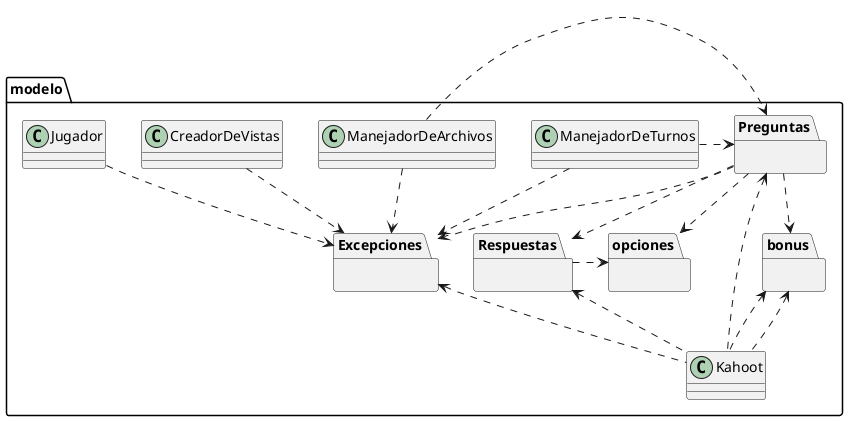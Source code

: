 @startuml

package "modelo" {

    package "bonus"{
    }

    package "Excepciones"{
    }

    package "opciones"{
    }

    package "Preguntas"{
    }

    package "Respuestas"{
    }

    Class CreadorDeVistas
    Class Jugador
    Class Kahoot
    Class ManejadorDeArchivos
    Class ManejadorDeTurnos


}

Preguntas ..> bonus
Preguntas ..> Excepciones
Preguntas ..> opciones
Preguntas ..> Respuestas
Respuestas .> opciones

CreadorDeVistas ..> Excepciones

Jugador ..> Excepciones

bonus <.. Kahoot
Respuestas <.. Kahoot
Preguntas <.. Kahoot
Excepciones <.. Kahoot
bonus <.. Kahoot

ManejadorDeTurnos ..> Excepciones
ManejadorDeTurnos .> Preguntas

ManejadorDeArchivos .> Preguntas
ManejadorDeArchivos ..>Excepciones
@enduml